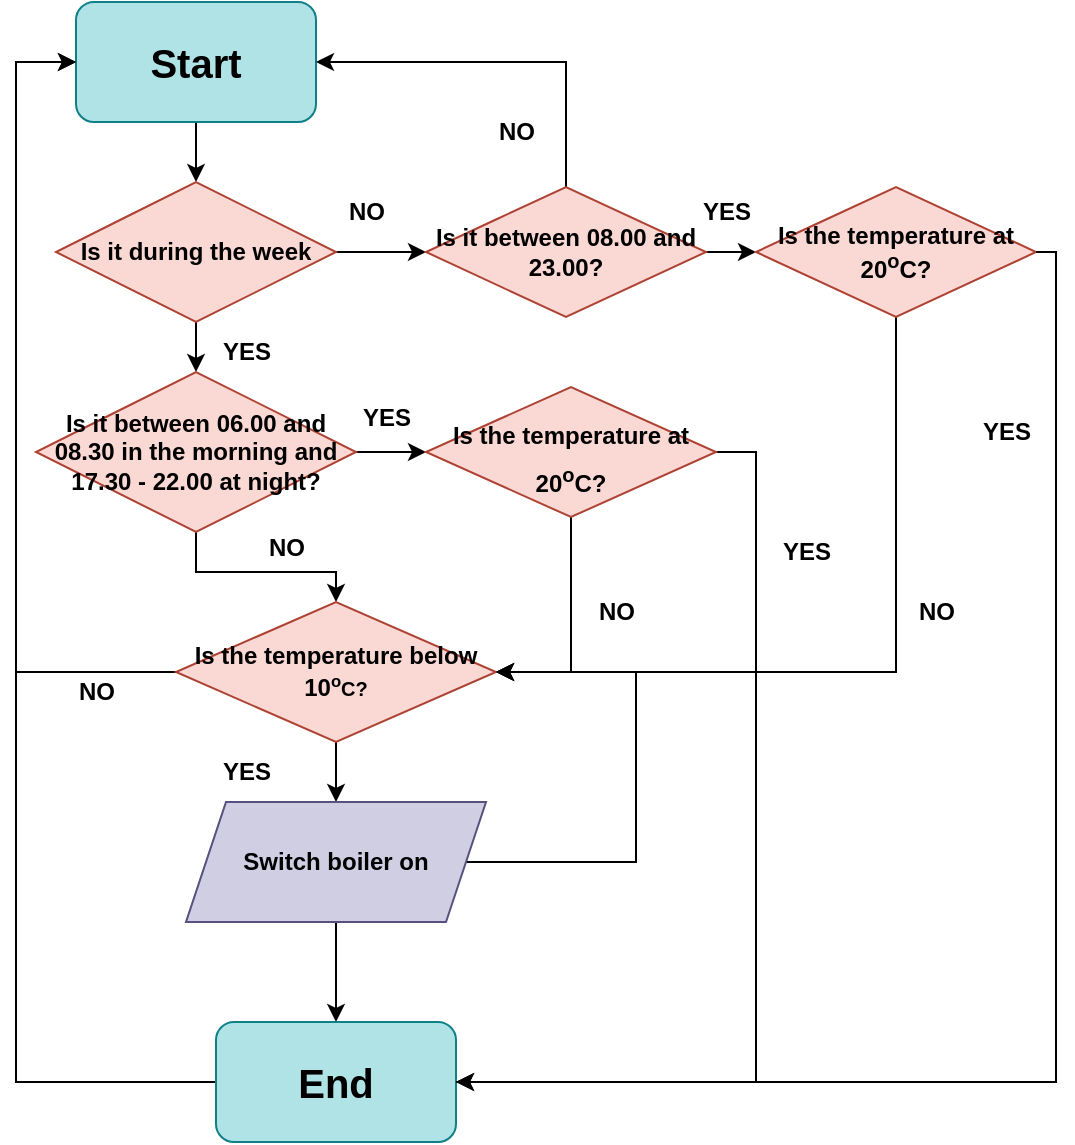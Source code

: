<mxfile version="20.3.7" type="github">
  <diagram id="dWj9TwvV1gGiNtELdjm1" name="หน้า-1">
    <mxGraphModel dx="993" dy="598" grid="1" gridSize="10" guides="1" tooltips="1" connect="1" arrows="1" fold="1" page="1" pageScale="1" pageWidth="827" pageHeight="1169" math="0" shadow="0">
      <root>
        <mxCell id="0" />
        <mxCell id="1" parent="0" />
        <mxCell id="hGGDuQWn7y-H-F-gl3Fu-5" value="" style="edgeStyle=orthogonalEdgeStyle;rounded=0;orthogonalLoop=1;jettySize=auto;html=1;fontSize=20;" edge="1" parent="1" source="hGGDuQWn7y-H-F-gl3Fu-1" target="hGGDuQWn7y-H-F-gl3Fu-4">
          <mxGeometry relative="1" as="geometry" />
        </mxCell>
        <mxCell id="hGGDuQWn7y-H-F-gl3Fu-1" value="&lt;b&gt;&lt;font style=&quot;font-size: 20px;&quot;&gt;Start&lt;/font&gt;&lt;/b&gt;" style="rounded=1;whiteSpace=wrap;html=1;fillColor=#b0e3e6;strokeColor=#0e8088;" vertex="1" parent="1">
          <mxGeometry x="40" y="40" width="120" height="60" as="geometry" />
        </mxCell>
        <mxCell id="hGGDuQWn7y-H-F-gl3Fu-7" value="" style="edgeStyle=orthogonalEdgeStyle;rounded=0;orthogonalLoop=1;jettySize=auto;html=1;fontSize=20;" edge="1" parent="1" source="hGGDuQWn7y-H-F-gl3Fu-4" target="hGGDuQWn7y-H-F-gl3Fu-6">
          <mxGeometry relative="1" as="geometry" />
        </mxCell>
        <mxCell id="hGGDuQWn7y-H-F-gl3Fu-11" value="" style="edgeStyle=orthogonalEdgeStyle;rounded=0;orthogonalLoop=1;jettySize=auto;html=1;fontSize=20;" edge="1" parent="1" source="hGGDuQWn7y-H-F-gl3Fu-4" target="hGGDuQWn7y-H-F-gl3Fu-10">
          <mxGeometry relative="1" as="geometry" />
        </mxCell>
        <mxCell id="hGGDuQWn7y-H-F-gl3Fu-4" value="&lt;b&gt;Is it during the week&lt;/b&gt;" style="rhombus;whiteSpace=wrap;html=1;fillColor=#fad9d5;strokeColor=#ae4132;rounded=1;arcSize=0;" vertex="1" parent="1">
          <mxGeometry x="30" y="130" width="140" height="70" as="geometry" />
        </mxCell>
        <mxCell id="hGGDuQWn7y-H-F-gl3Fu-9" value="" style="edgeStyle=orthogonalEdgeStyle;rounded=0;orthogonalLoop=1;jettySize=auto;html=1;fontSize=20;" edge="1" parent="1" source="hGGDuQWn7y-H-F-gl3Fu-6" target="hGGDuQWn7y-H-F-gl3Fu-8">
          <mxGeometry relative="1" as="geometry" />
        </mxCell>
        <mxCell id="hGGDuQWn7y-H-F-gl3Fu-15" value="" style="edgeStyle=orthogonalEdgeStyle;rounded=0;orthogonalLoop=1;jettySize=auto;html=1;fontSize=20;entryX=0;entryY=0.5;entryDx=0;entryDy=0;" edge="1" parent="1" source="hGGDuQWn7y-H-F-gl3Fu-6" target="hGGDuQWn7y-H-F-gl3Fu-39">
          <mxGeometry relative="1" as="geometry">
            <mxPoint x="210" y="265" as="targetPoint" />
          </mxGeometry>
        </mxCell>
        <mxCell id="hGGDuQWn7y-H-F-gl3Fu-6" value="&lt;b&gt;Is it between 06.00 and 08.30 in the morning and 17.30 - 22.00 at night?&lt;/b&gt;" style="rhombus;whiteSpace=wrap;html=1;fillColor=#fad9d5;strokeColor=#ae4132;rounded=1;arcSize=0;" vertex="1" parent="1">
          <mxGeometry x="20" y="225" width="160" height="80" as="geometry" />
        </mxCell>
        <mxCell id="hGGDuQWn7y-H-F-gl3Fu-23" value="" style="edgeStyle=orthogonalEdgeStyle;rounded=0;orthogonalLoop=1;jettySize=auto;html=1;fontSize=20;" edge="1" parent="1" source="hGGDuQWn7y-H-F-gl3Fu-8" target="hGGDuQWn7y-H-F-gl3Fu-22">
          <mxGeometry relative="1" as="geometry" />
        </mxCell>
        <mxCell id="hGGDuQWn7y-H-F-gl3Fu-56" value="" style="edgeStyle=orthogonalEdgeStyle;rounded=0;orthogonalLoop=1;jettySize=auto;html=1;fontFamily=Helvetica;fontSize=12;fontColor=default;entryX=0;entryY=0.5;entryDx=0;entryDy=0;" edge="1" parent="1" source="hGGDuQWn7y-H-F-gl3Fu-8" target="hGGDuQWn7y-H-F-gl3Fu-1">
          <mxGeometry relative="1" as="geometry">
            <mxPoint x="20" y="70" as="targetPoint" />
            <Array as="points">
              <mxPoint x="10" y="375" />
              <mxPoint x="10" y="70" />
            </Array>
          </mxGeometry>
        </mxCell>
        <mxCell id="hGGDuQWn7y-H-F-gl3Fu-8" value="&lt;b&gt;Is the temperature below 10&lt;font size=&quot;1&quot;&gt;&lt;sup&gt;o&lt;/sup&gt;C?&lt;/font&gt;&lt;/b&gt;" style="rhombus;whiteSpace=wrap;html=1;fillColor=#fad9d5;strokeColor=#ae4132;rounded=1;arcSize=0;" vertex="1" parent="1">
          <mxGeometry x="90" y="340" width="160" height="70" as="geometry" />
        </mxCell>
        <mxCell id="hGGDuQWn7y-H-F-gl3Fu-19" value="" style="edgeStyle=orthogonalEdgeStyle;rounded=0;orthogonalLoop=1;jettySize=auto;html=1;fontSize=20;entryX=0;entryY=0.5;entryDx=0;entryDy=0;" edge="1" parent="1" source="hGGDuQWn7y-H-F-gl3Fu-10" target="hGGDuQWn7y-H-F-gl3Fu-44">
          <mxGeometry relative="1" as="geometry">
            <mxPoint x="380.018" y="164.947" as="targetPoint" />
          </mxGeometry>
        </mxCell>
        <mxCell id="hGGDuQWn7y-H-F-gl3Fu-52" value="" style="edgeStyle=orthogonalEdgeStyle;rounded=0;orthogonalLoop=1;jettySize=auto;html=1;fontFamily=Helvetica;fontSize=12;fontColor=default;entryX=1;entryY=0.5;entryDx=0;entryDy=0;" edge="1" parent="1" source="hGGDuQWn7y-H-F-gl3Fu-10" target="hGGDuQWn7y-H-F-gl3Fu-1">
          <mxGeometry relative="1" as="geometry">
            <mxPoint x="285" y="50" as="targetPoint" />
            <Array as="points">
              <mxPoint x="285" y="70" />
            </Array>
          </mxGeometry>
        </mxCell>
        <mxCell id="hGGDuQWn7y-H-F-gl3Fu-10" value="&lt;b&gt;Is it between 08.00 and 23.00?&lt;/b&gt;" style="rhombus;whiteSpace=wrap;html=1;fillColor=#fad9d5;strokeColor=#ae4132;rounded=1;arcSize=0;" vertex="1" parent="1">
          <mxGeometry x="215" y="132.5" width="140" height="65" as="geometry" />
        </mxCell>
        <mxCell id="hGGDuQWn7y-H-F-gl3Fu-28" style="edgeStyle=orthogonalEdgeStyle;rounded=0;orthogonalLoop=1;jettySize=auto;html=1;fontFamily=Helvetica;fontSize=12;fontColor=default;entryX=1;entryY=0.5;entryDx=0;entryDy=0;exitX=0.5;exitY=1;exitDx=0;exitDy=0;" edge="1" parent="1" source="hGGDuQWn7y-H-F-gl3Fu-39" target="hGGDuQWn7y-H-F-gl3Fu-8">
          <mxGeometry relative="1" as="geometry">
            <mxPoint x="410" y="380" as="targetPoint" />
            <mxPoint x="350" y="265" as="sourcePoint" />
            <Array as="points">
              <mxPoint x="288" y="375" />
            </Array>
          </mxGeometry>
        </mxCell>
        <mxCell id="hGGDuQWn7y-H-F-gl3Fu-25" value="" style="edgeStyle=orthogonalEdgeStyle;rounded=0;orthogonalLoop=1;jettySize=auto;html=1;fontSize=20;" edge="1" parent="1" source="hGGDuQWn7y-H-F-gl3Fu-22" target="hGGDuQWn7y-H-F-gl3Fu-24">
          <mxGeometry relative="1" as="geometry" />
        </mxCell>
        <mxCell id="hGGDuQWn7y-H-F-gl3Fu-29" style="edgeStyle=orthogonalEdgeStyle;rounded=0;orthogonalLoop=1;jettySize=auto;html=1;exitX=1;exitY=0.5;exitDx=0;exitDy=0;fontFamily=Helvetica;fontSize=12;fontColor=default;entryX=1;entryY=0.5;entryDx=0;entryDy=0;" edge="1" parent="1" source="hGGDuQWn7y-H-F-gl3Fu-22" target="hGGDuQWn7y-H-F-gl3Fu-8">
          <mxGeometry relative="1" as="geometry">
            <mxPoint x="210" y="370" as="targetPoint" />
            <Array as="points">
              <mxPoint x="320" y="470" />
              <mxPoint x="320" y="375" />
            </Array>
          </mxGeometry>
        </mxCell>
        <mxCell id="hGGDuQWn7y-H-F-gl3Fu-22" value="&lt;b&gt;Switch boiler on&lt;/b&gt;" style="shape=parallelogram;perimeter=parallelogramPerimeter;whiteSpace=wrap;html=1;fixedSize=1;fillColor=#d0cee2;strokeColor=#56517e;rounded=1;arcSize=0;" vertex="1" parent="1">
          <mxGeometry x="95" y="440" width="150" height="60" as="geometry" />
        </mxCell>
        <mxCell id="hGGDuQWn7y-H-F-gl3Fu-46" style="edgeStyle=orthogonalEdgeStyle;rounded=0;orthogonalLoop=1;jettySize=auto;html=1;exitX=0;exitY=0.5;exitDx=0;exitDy=0;fontFamily=Helvetica;fontSize=12;fontColor=default;entryX=0;entryY=0.5;entryDx=0;entryDy=0;" edge="1" parent="1" source="hGGDuQWn7y-H-F-gl3Fu-24" target="hGGDuQWn7y-H-F-gl3Fu-1">
          <mxGeometry relative="1" as="geometry">
            <mxPoint x="20" y="100" as="targetPoint" />
            <Array as="points">
              <mxPoint x="10" y="580" />
              <mxPoint x="10" y="70" />
            </Array>
          </mxGeometry>
        </mxCell>
        <mxCell id="hGGDuQWn7y-H-F-gl3Fu-26" style="edgeStyle=orthogonalEdgeStyle;rounded=0;orthogonalLoop=1;jettySize=auto;html=1;exitX=1;exitY=0.5;exitDx=0;exitDy=0;fontSize=20;startArrow=none;entryX=1;entryY=0.5;entryDx=0;entryDy=0;" edge="1" parent="1" source="hGGDuQWn7y-H-F-gl3Fu-24" target="hGGDuQWn7y-H-F-gl3Fu-24">
          <mxGeometry relative="1" as="geometry">
            <mxPoint x="510" y="165" as="sourcePoint" />
            <mxPoint x="160" y="580" as="targetPoint" />
            <Array as="points">
              <mxPoint x="530" y="580" />
              <mxPoint x="530" y="580" />
            </Array>
          </mxGeometry>
        </mxCell>
        <mxCell id="hGGDuQWn7y-H-F-gl3Fu-30" value="&lt;b&gt;YES&lt;/b&gt;" style="text;html=1;align=center;verticalAlign=middle;resizable=0;points=[];autosize=1;strokeColor=none;fillColor=none;fontSize=12;fontFamily=Helvetica;fontColor=default;" vertex="1" parent="1">
          <mxGeometry x="100" y="200" width="50" height="30" as="geometry" />
        </mxCell>
        <mxCell id="hGGDuQWn7y-H-F-gl3Fu-32" value="&lt;b&gt;YES&lt;/b&gt;" style="text;html=1;align=center;verticalAlign=middle;resizable=0;points=[];autosize=1;strokeColor=none;fillColor=none;fontSize=12;fontFamily=Helvetica;fontColor=default;" vertex="1" parent="1">
          <mxGeometry x="100" y="410" width="50" height="30" as="geometry" />
        </mxCell>
        <mxCell id="hGGDuQWn7y-H-F-gl3Fu-33" value="&lt;b&gt;NO&lt;/b&gt;" style="text;html=1;align=center;verticalAlign=middle;resizable=0;points=[];autosize=1;strokeColor=none;fillColor=none;fontSize=12;fontFamily=Helvetica;fontColor=default;" vertex="1" parent="1">
          <mxGeometry x="165" y="130" width="40" height="30" as="geometry" />
        </mxCell>
        <mxCell id="hGGDuQWn7y-H-F-gl3Fu-40" style="edgeStyle=orthogonalEdgeStyle;rounded=0;orthogonalLoop=1;jettySize=auto;html=1;exitX=1;exitY=0.5;exitDx=0;exitDy=0;fontFamily=Helvetica;fontSize=12;fontColor=default;entryX=1;entryY=0.5;entryDx=0;entryDy=0;" edge="1" parent="1" source="hGGDuQWn7y-H-F-gl3Fu-39" target="hGGDuQWn7y-H-F-gl3Fu-24">
          <mxGeometry relative="1" as="geometry">
            <mxPoint x="190" y="550" as="targetPoint" />
          </mxGeometry>
        </mxCell>
        <mxCell id="hGGDuQWn7y-H-F-gl3Fu-39" value="&lt;font style=&quot;font-size: 12px;&quot;&gt;&lt;b&gt;Is the temperature at 20&lt;sup&gt;o&lt;/sup&gt;C?&lt;/b&gt;&lt;/font&gt;" style="rhombus;whiteSpace=wrap;html=1;rounded=1;strokeColor=#ae4132;fontFamily=Helvetica;fontSize=20;fontColor=default;fillColor=#fad9d5;arcSize=0;" vertex="1" parent="1">
          <mxGeometry x="215" y="232.5" width="145" height="65" as="geometry" />
        </mxCell>
        <mxCell id="hGGDuQWn7y-H-F-gl3Fu-42" value="&lt;b&gt;YES&lt;/b&gt;" style="text;html=1;align=center;verticalAlign=middle;resizable=0;points=[];autosize=1;strokeColor=none;fillColor=none;fontSize=12;fontFamily=Helvetica;fontColor=default;" vertex="1" parent="1">
          <mxGeometry x="380" y="300" width="50" height="30" as="geometry" />
        </mxCell>
        <mxCell id="hGGDuQWn7y-H-F-gl3Fu-43" value="&lt;b&gt;YES&lt;/b&gt;" style="text;html=1;align=center;verticalAlign=middle;resizable=0;points=[];autosize=1;strokeColor=none;fillColor=none;fontSize=12;fontFamily=Helvetica;fontColor=default;" vertex="1" parent="1">
          <mxGeometry x="170" y="232.5" width="50" height="30" as="geometry" />
        </mxCell>
        <mxCell id="hGGDuQWn7y-H-F-gl3Fu-47" value="" style="edgeStyle=orthogonalEdgeStyle;rounded=0;orthogonalLoop=1;jettySize=auto;html=1;fontFamily=Helvetica;fontSize=12;fontColor=default;entryX=1;entryY=0.5;entryDx=0;entryDy=0;exitX=0.5;exitY=1;exitDx=0;exitDy=0;" edge="1" parent="1" source="hGGDuQWn7y-H-F-gl3Fu-44" target="hGGDuQWn7y-H-F-gl3Fu-8">
          <mxGeometry relative="1" as="geometry">
            <Array as="points">
              <mxPoint x="450" y="375" />
            </Array>
          </mxGeometry>
        </mxCell>
        <mxCell id="hGGDuQWn7y-H-F-gl3Fu-44" value="&lt;b&gt;Is the temperature at 20&lt;sup&gt;o&lt;/sup&gt;C?&lt;/b&gt;" style="rhombus;whiteSpace=wrap;html=1;rounded=1;strokeColor=#ae4132;fontFamily=Helvetica;fontSize=12;fontColor=default;fillColor=#fad9d5;arcSize=0;" vertex="1" parent="1">
          <mxGeometry x="380" y="132.5" width="140" height="65" as="geometry" />
        </mxCell>
        <mxCell id="hGGDuQWn7y-H-F-gl3Fu-45" value="&lt;b&gt;YES&lt;/b&gt;" style="text;html=1;align=center;verticalAlign=middle;resizable=0;points=[];autosize=1;strokeColor=none;fillColor=none;fontSize=12;fontFamily=Helvetica;fontColor=default;" vertex="1" parent="1">
          <mxGeometry x="480" y="240" width="50" height="30" as="geometry" />
        </mxCell>
        <mxCell id="hGGDuQWn7y-H-F-gl3Fu-48" value="&lt;b&gt;NO&lt;/b&gt;" style="text;html=1;align=center;verticalAlign=middle;resizable=0;points=[];autosize=1;strokeColor=none;fillColor=none;fontSize=12;fontFamily=Helvetica;fontColor=default;" vertex="1" parent="1">
          <mxGeometry x="450" y="330" width="40" height="30" as="geometry" />
        </mxCell>
        <mxCell id="hGGDuQWn7y-H-F-gl3Fu-49" value="&lt;b&gt;NO&lt;/b&gt;" style="text;html=1;align=center;verticalAlign=middle;resizable=0;points=[];autosize=1;strokeColor=none;fillColor=none;fontSize=12;fontFamily=Helvetica;fontColor=default;" vertex="1" parent="1">
          <mxGeometry x="290" y="330" width="40" height="30" as="geometry" />
        </mxCell>
        <mxCell id="hGGDuQWn7y-H-F-gl3Fu-53" value="&lt;b&gt;YES&lt;/b&gt;" style="text;html=1;align=center;verticalAlign=middle;resizable=0;points=[];autosize=1;strokeColor=none;fillColor=none;fontSize=12;fontFamily=Helvetica;fontColor=default;" vertex="1" parent="1">
          <mxGeometry x="340" y="130" width="50" height="30" as="geometry" />
        </mxCell>
        <mxCell id="hGGDuQWn7y-H-F-gl3Fu-54" value="&lt;b&gt;NO&lt;/b&gt;" style="text;html=1;align=center;verticalAlign=middle;resizable=0;points=[];autosize=1;strokeColor=none;fillColor=none;fontSize=12;fontFamily=Helvetica;fontColor=default;" vertex="1" parent="1">
          <mxGeometry x="240" y="90" width="40" height="30" as="geometry" />
        </mxCell>
        <mxCell id="hGGDuQWn7y-H-F-gl3Fu-57" value="&lt;b&gt;NO&lt;/b&gt;" style="text;html=1;align=center;verticalAlign=middle;resizable=0;points=[];autosize=1;strokeColor=none;fillColor=none;fontSize=12;fontFamily=Helvetica;fontColor=default;" vertex="1" parent="1">
          <mxGeometry x="30" y="370" width="40" height="30" as="geometry" />
        </mxCell>
        <mxCell id="hGGDuQWn7y-H-F-gl3Fu-24" value="&lt;b&gt;&lt;font style=&quot;font-size: 20px;&quot;&gt;End&lt;/font&gt;&lt;/b&gt;" style="whiteSpace=wrap;html=1;fillColor=#b0e3e6;strokeColor=#0e8088;rounded=1;arcSize=15;" vertex="1" parent="1">
          <mxGeometry x="110" y="550" width="120" height="60" as="geometry" />
        </mxCell>
        <mxCell id="hGGDuQWn7y-H-F-gl3Fu-58" value="" style="edgeStyle=orthogonalEdgeStyle;rounded=0;orthogonalLoop=1;jettySize=auto;html=1;exitX=1;exitY=0.5;exitDx=0;exitDy=0;fontSize=20;endArrow=none;" edge="1" parent="1" source="hGGDuQWn7y-H-F-gl3Fu-44" target="hGGDuQWn7y-H-F-gl3Fu-24">
          <mxGeometry relative="1" as="geometry">
            <mxPoint x="520" y="165" as="sourcePoint" />
            <mxPoint x="160" y="580" as="targetPoint" />
            <Array as="points">
              <mxPoint x="530" y="165" />
              <mxPoint x="530" y="580" />
            </Array>
          </mxGeometry>
        </mxCell>
        <mxCell id="hGGDuQWn7y-H-F-gl3Fu-59" value="&lt;b&gt;NO&lt;/b&gt;" style="text;html=1;align=center;verticalAlign=middle;resizable=0;points=[];autosize=1;strokeColor=none;fillColor=none;fontSize=12;fontFamily=Helvetica;fontColor=default;" vertex="1" parent="1">
          <mxGeometry x="125" y="297.5" width="40" height="30" as="geometry" />
        </mxCell>
      </root>
    </mxGraphModel>
  </diagram>
</mxfile>
